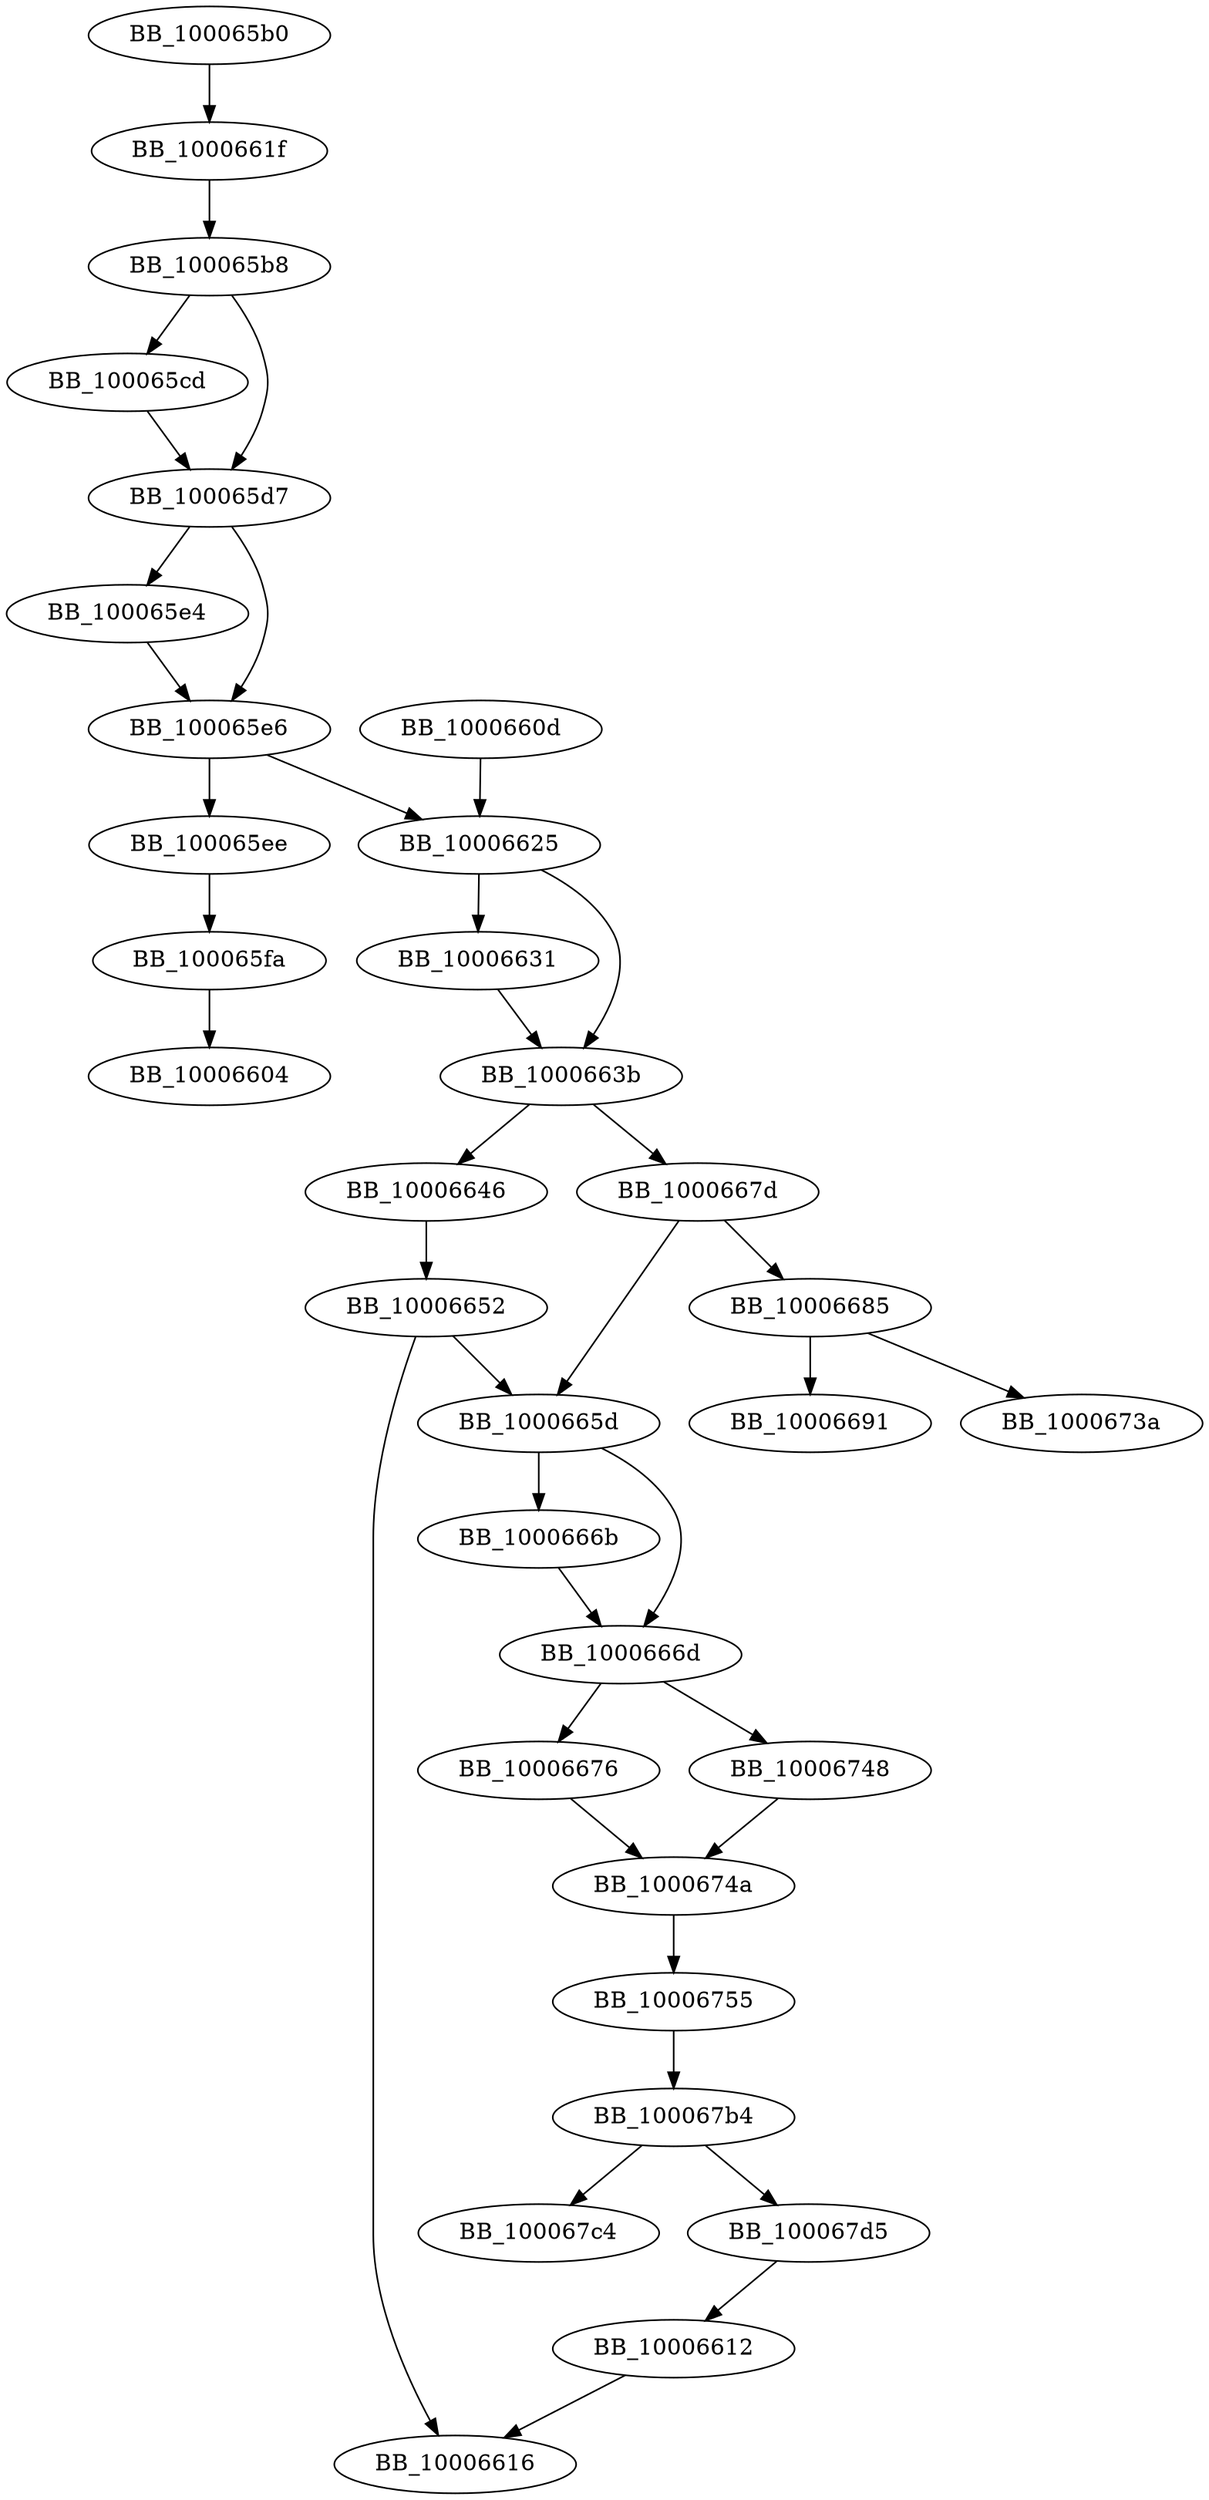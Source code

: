 DiGraph sub_100065B0{
BB_100065b0->BB_1000661f
BB_100065b8->BB_100065cd
BB_100065b8->BB_100065d7
BB_100065cd->BB_100065d7
BB_100065d7->BB_100065e4
BB_100065d7->BB_100065e6
BB_100065e4->BB_100065e6
BB_100065e6->BB_100065ee
BB_100065e6->BB_10006625
BB_100065ee->BB_100065fa
BB_100065fa->BB_10006604
BB_1000660d->BB_10006625
BB_10006612->BB_10006616
BB_1000661f->BB_100065b8
BB_10006625->BB_10006631
BB_10006625->BB_1000663b
BB_10006631->BB_1000663b
BB_1000663b->BB_10006646
BB_1000663b->BB_1000667d
BB_10006646->BB_10006652
BB_10006652->BB_10006616
BB_10006652->BB_1000665d
BB_1000665d->BB_1000666b
BB_1000665d->BB_1000666d
BB_1000666b->BB_1000666d
BB_1000666d->BB_10006676
BB_1000666d->BB_10006748
BB_10006676->BB_1000674a
BB_1000667d->BB_1000665d
BB_1000667d->BB_10006685
BB_10006685->BB_10006691
BB_10006685->BB_1000673a
BB_10006748->BB_1000674a
BB_1000674a->BB_10006755
BB_10006755->BB_100067b4
BB_100067b4->BB_100067c4
BB_100067b4->BB_100067d5
BB_100067d5->BB_10006612
}
